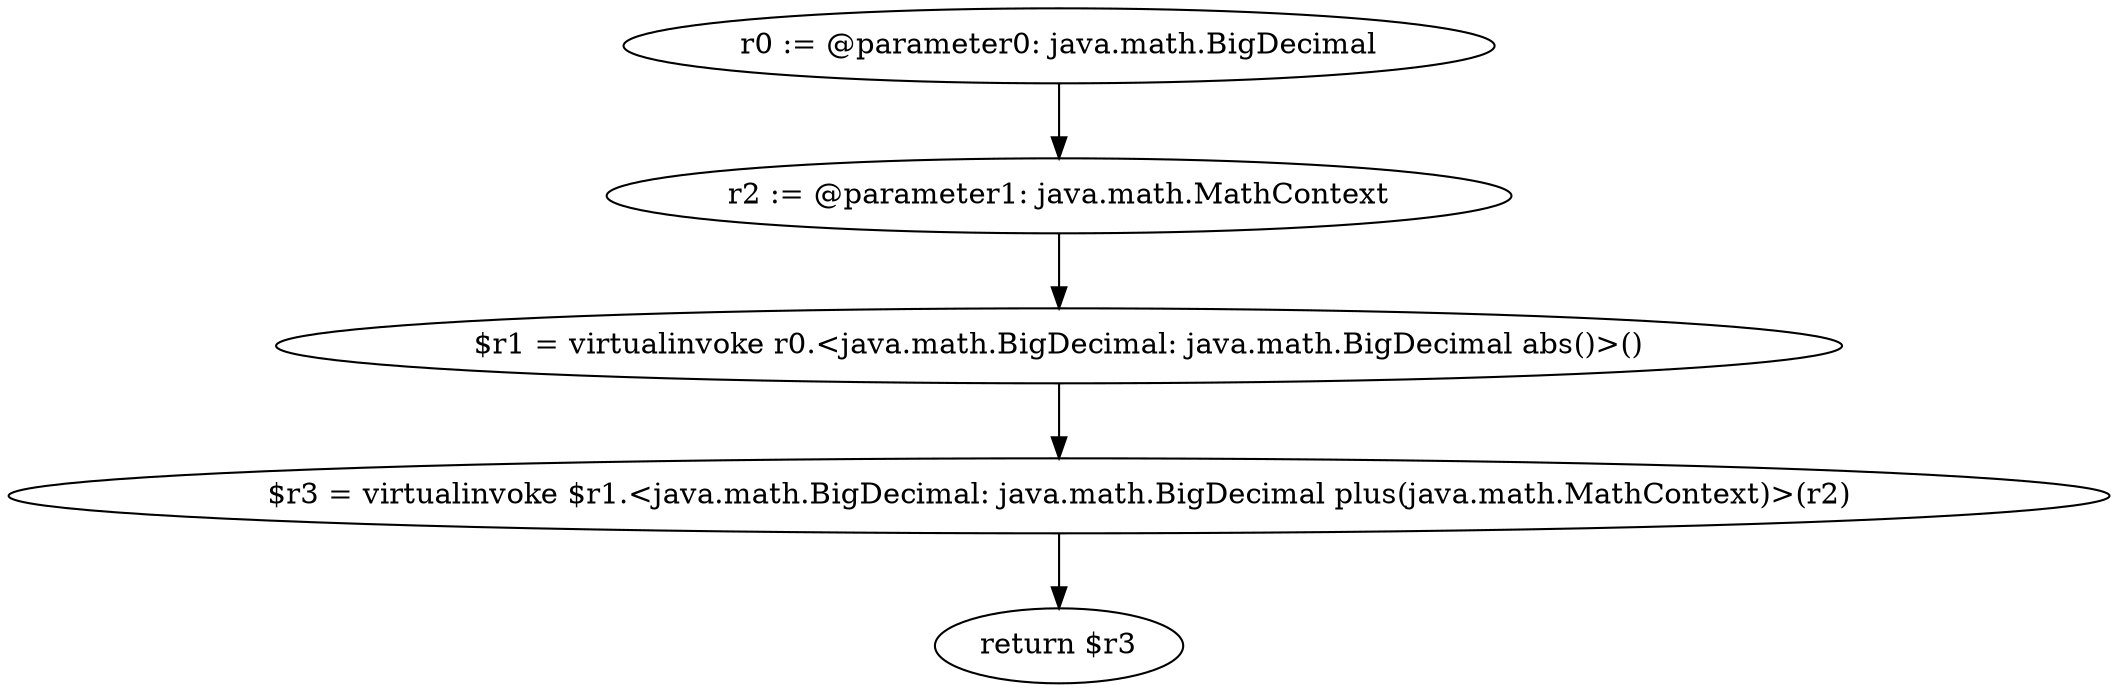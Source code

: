 digraph "unitGraph" {
    "r0 := @parameter0: java.math.BigDecimal"
    "r2 := @parameter1: java.math.MathContext"
    "$r1 = virtualinvoke r0.<java.math.BigDecimal: java.math.BigDecimal abs()>()"
    "$r3 = virtualinvoke $r1.<java.math.BigDecimal: java.math.BigDecimal plus(java.math.MathContext)>(r2)"
    "return $r3"
    "r0 := @parameter0: java.math.BigDecimal"->"r2 := @parameter1: java.math.MathContext";
    "r2 := @parameter1: java.math.MathContext"->"$r1 = virtualinvoke r0.<java.math.BigDecimal: java.math.BigDecimal abs()>()";
    "$r1 = virtualinvoke r0.<java.math.BigDecimal: java.math.BigDecimal abs()>()"->"$r3 = virtualinvoke $r1.<java.math.BigDecimal: java.math.BigDecimal plus(java.math.MathContext)>(r2)";
    "$r3 = virtualinvoke $r1.<java.math.BigDecimal: java.math.BigDecimal plus(java.math.MathContext)>(r2)"->"return $r3";
}
